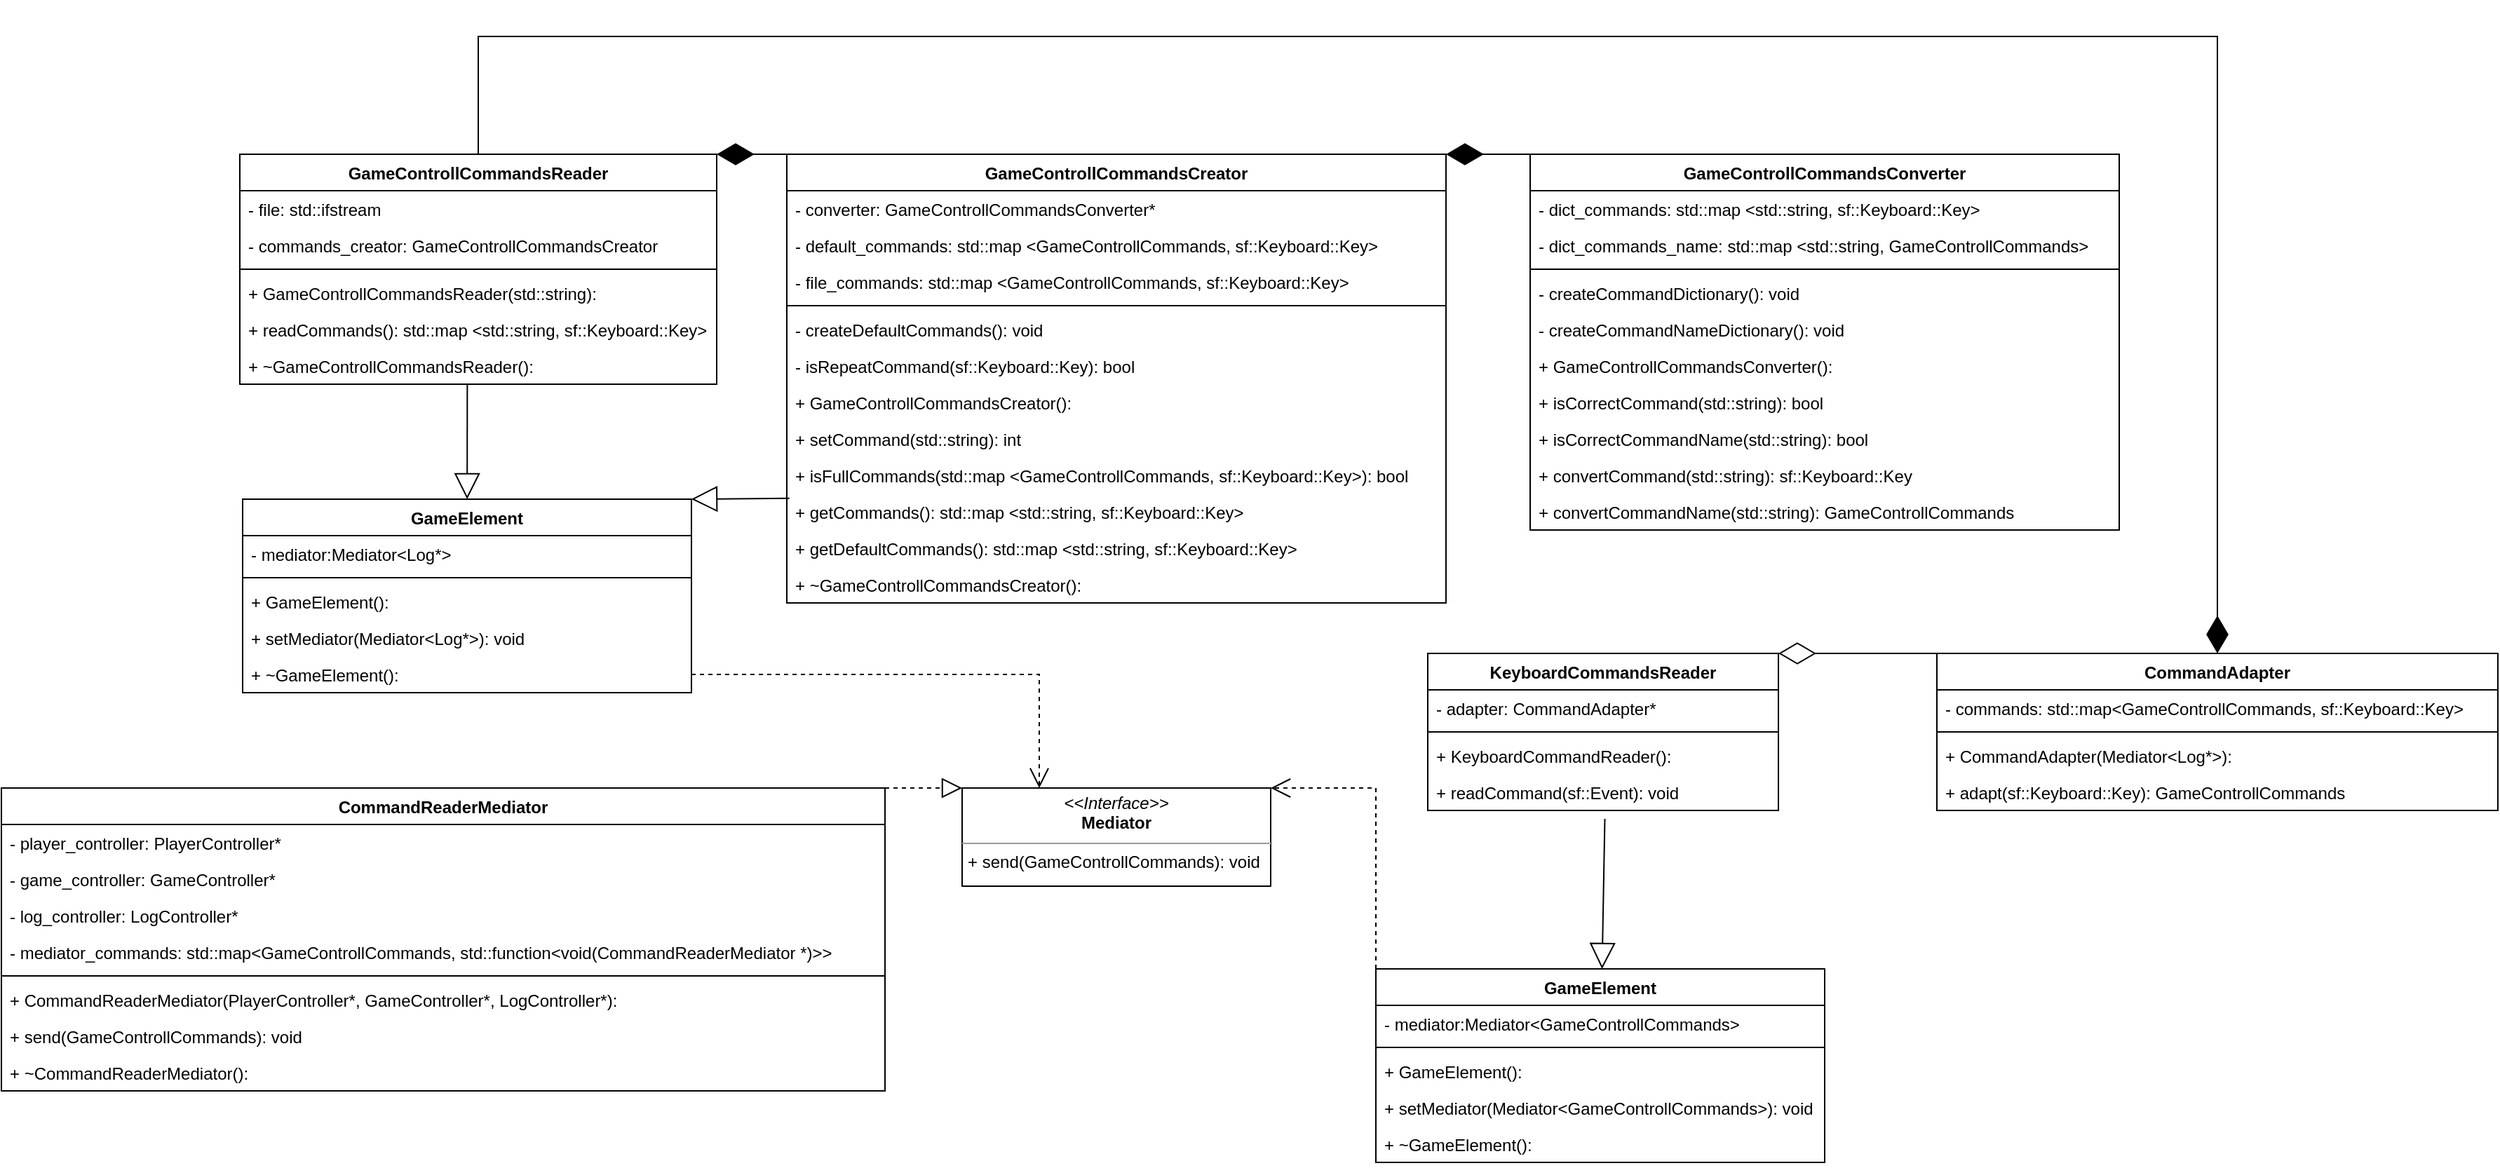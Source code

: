 <mxfile version="20.5.3" type="device"><diagram id="5pETMr7ggomuPAEOyGxc" name="Страница 1"><mxGraphModel dx="1817" dy="1736" grid="1" gridSize="10" guides="1" tooltips="1" connect="1" arrows="1" fold="1" page="1" pageScale="1" pageWidth="827" pageHeight="1169" math="0" shadow="0"><root><mxCell id="0"/><mxCell id="1" parent="0"/><mxCell id="os8yCmTQnhXyeXKbX7u5-1" value="GameControllCommandsCreator" style="swimlane;fontStyle=1;align=center;verticalAlign=top;childLayout=stackLayout;horizontal=1;startSize=26;horizontalStack=0;resizeParent=1;resizeParentMax=0;resizeLast=0;collapsible=1;marginBottom=0;" parent="1" vertex="1"><mxGeometry x="120" y="4" width="470" height="320" as="geometry"/></mxCell><mxCell id="os8yCmTQnhXyeXKbX7u5-2" value="- converter: GameControllCommandsConverter*" style="text;strokeColor=none;fillColor=none;align=left;verticalAlign=top;spacingLeft=4;spacingRight=4;overflow=hidden;rotatable=0;points=[[0,0.5],[1,0.5]];portConstraint=eastwest;" parent="os8yCmTQnhXyeXKbX7u5-1" vertex="1"><mxGeometry y="26" width="470" height="26" as="geometry"/></mxCell><mxCell id="os8yCmTQnhXyeXKbX7u5-5" value="- default_commands: std::map &lt;GameControllCommands, sf::Keyboard::Key&gt;" style="text;strokeColor=none;fillColor=none;align=left;verticalAlign=top;spacingLeft=4;spacingRight=4;overflow=hidden;rotatable=0;points=[[0,0.5],[1,0.5]];portConstraint=eastwest;" parent="os8yCmTQnhXyeXKbX7u5-1" vertex="1"><mxGeometry y="52" width="470" height="26" as="geometry"/></mxCell><mxCell id="VUIi0vICtBIX9b0vdYAU-13" value="- file_commands: std::map &lt;GameControllCommands, sf::Keyboard::Key&gt;" style="text;strokeColor=none;fillColor=none;align=left;verticalAlign=top;spacingLeft=4;spacingRight=4;overflow=hidden;rotatable=0;points=[[0,0.5],[1,0.5]];portConstraint=eastwest;" parent="os8yCmTQnhXyeXKbX7u5-1" vertex="1"><mxGeometry y="78" width="470" height="26" as="geometry"/></mxCell><mxCell id="os8yCmTQnhXyeXKbX7u5-3" value="" style="line;strokeWidth=1;fillColor=none;align=left;verticalAlign=middle;spacingTop=-1;spacingLeft=3;spacingRight=3;rotatable=0;labelPosition=right;points=[];portConstraint=eastwest;strokeColor=inherit;" parent="os8yCmTQnhXyeXKbX7u5-1" vertex="1"><mxGeometry y="104" width="470" height="8" as="geometry"/></mxCell><mxCell id="os8yCmTQnhXyeXKbX7u5-10" value="- createDefaultCommands(): void" style="text;strokeColor=none;fillColor=none;align=left;verticalAlign=top;spacingLeft=4;spacingRight=4;overflow=hidden;rotatable=0;points=[[0,0.5],[1,0.5]];portConstraint=eastwest;" parent="os8yCmTQnhXyeXKbX7u5-1" vertex="1"><mxGeometry y="112" width="470" height="26" as="geometry"/></mxCell><mxCell id="VUIi0vICtBIX9b0vdYAU-14" value="- isRepeatCommand(sf::Keyboard::Key): bool" style="text;strokeColor=none;fillColor=none;align=left;verticalAlign=top;spacingLeft=4;spacingRight=4;overflow=hidden;rotatable=0;points=[[0,0.5],[1,0.5]];portConstraint=eastwest;" parent="os8yCmTQnhXyeXKbX7u5-1" vertex="1"><mxGeometry y="138" width="470" height="26" as="geometry"/></mxCell><mxCell id="os8yCmTQnhXyeXKbX7u5-4" value="+ GameControllCommandsCreator():" style="text;strokeColor=none;fillColor=none;align=left;verticalAlign=top;spacingLeft=4;spacingRight=4;overflow=hidden;rotatable=0;points=[[0,0.5],[1,0.5]];portConstraint=eastwest;" parent="os8yCmTQnhXyeXKbX7u5-1" vertex="1"><mxGeometry y="164" width="470" height="26" as="geometry"/></mxCell><mxCell id="os8yCmTQnhXyeXKbX7u5-6" value="+ setCommand(std::string): int" style="text;strokeColor=none;fillColor=none;align=left;verticalAlign=top;spacingLeft=4;spacingRight=4;overflow=hidden;rotatable=0;points=[[0,0.5],[1,0.5]];portConstraint=eastwest;" parent="os8yCmTQnhXyeXKbX7u5-1" vertex="1"><mxGeometry y="190" width="470" height="26" as="geometry"/></mxCell><mxCell id="VUIi0vICtBIX9b0vdYAU-15" value="+ isFullCommands(std::map &lt;GameControllCommands, sf::Keyboard::Key&gt;): bool" style="text;strokeColor=none;fillColor=none;align=left;verticalAlign=top;spacingLeft=4;spacingRight=4;overflow=hidden;rotatable=0;points=[[0,0.5],[1,0.5]];portConstraint=eastwest;" parent="os8yCmTQnhXyeXKbX7u5-1" vertex="1"><mxGeometry y="216" width="470" height="26" as="geometry"/></mxCell><mxCell id="os8yCmTQnhXyeXKbX7u5-8" value="+ getCommands(): std::map &lt;std::string, sf::Keyboard::Key&gt;" style="text;strokeColor=none;fillColor=none;align=left;verticalAlign=top;spacingLeft=4;spacingRight=4;overflow=hidden;rotatable=0;points=[[0,0.5],[1,0.5]];portConstraint=eastwest;" parent="os8yCmTQnhXyeXKbX7u5-1" vertex="1"><mxGeometry y="242" width="470" height="26" as="geometry"/></mxCell><mxCell id="VUIi0vICtBIX9b0vdYAU-16" value="+ getDefaultCommands(): std::map &lt;std::string, sf::Keyboard::Key&gt;" style="text;strokeColor=none;fillColor=none;align=left;verticalAlign=top;spacingLeft=4;spacingRight=4;overflow=hidden;rotatable=0;points=[[0,0.5],[1,0.5]];portConstraint=eastwest;" parent="os8yCmTQnhXyeXKbX7u5-1" vertex="1"><mxGeometry y="268" width="470" height="26" as="geometry"/></mxCell><mxCell id="PeL8q4kvKBxRndhbo31r-11" value="+ ~GameControllCommandsCreator():" style="text;strokeColor=none;fillColor=none;align=left;verticalAlign=top;spacingLeft=4;spacingRight=4;overflow=hidden;rotatable=0;points=[[0,0.5],[1,0.5]];portConstraint=eastwest;" parent="os8yCmTQnhXyeXKbX7u5-1" vertex="1"><mxGeometry y="294" width="470" height="26" as="geometry"/></mxCell><mxCell id="os8yCmTQnhXyeXKbX7u5-11" value="GameControllCommandsReader" style="swimlane;fontStyle=1;align=center;verticalAlign=top;childLayout=stackLayout;horizontal=1;startSize=26;horizontalStack=0;resizeParent=1;resizeParentMax=0;resizeLast=0;collapsible=1;marginBottom=0;" parent="1" vertex="1"><mxGeometry x="-270" y="4" width="340" height="164" as="geometry"/></mxCell><mxCell id="os8yCmTQnhXyeXKbX7u5-12" value="- file: std::ifstream" style="text;strokeColor=none;fillColor=none;align=left;verticalAlign=top;spacingLeft=4;spacingRight=4;overflow=hidden;rotatable=0;points=[[0,0.5],[1,0.5]];portConstraint=eastwest;" parent="os8yCmTQnhXyeXKbX7u5-11" vertex="1"><mxGeometry y="26" width="340" height="26" as="geometry"/></mxCell><mxCell id="os8yCmTQnhXyeXKbX7u5-15" value="- commands_creator: GameControllCommandsCreator" style="text;strokeColor=none;fillColor=none;align=left;verticalAlign=top;spacingLeft=4;spacingRight=4;overflow=hidden;rotatable=0;points=[[0,0.5],[1,0.5]];portConstraint=eastwest;" parent="os8yCmTQnhXyeXKbX7u5-11" vertex="1"><mxGeometry y="52" width="340" height="26" as="geometry"/></mxCell><mxCell id="os8yCmTQnhXyeXKbX7u5-13" value="" style="line;strokeWidth=1;fillColor=none;align=left;verticalAlign=middle;spacingTop=-1;spacingLeft=3;spacingRight=3;rotatable=0;labelPosition=right;points=[];portConstraint=eastwest;strokeColor=inherit;" parent="os8yCmTQnhXyeXKbX7u5-11" vertex="1"><mxGeometry y="78" width="340" height="8" as="geometry"/></mxCell><mxCell id="os8yCmTQnhXyeXKbX7u5-14" value="+ GameControllCommandsReader(std::string):" style="text;strokeColor=none;fillColor=none;align=left;verticalAlign=top;spacingLeft=4;spacingRight=4;overflow=hidden;rotatable=0;points=[[0,0.5],[1,0.5]];portConstraint=eastwest;" parent="os8yCmTQnhXyeXKbX7u5-11" vertex="1"><mxGeometry y="86" width="340" height="26" as="geometry"/></mxCell><mxCell id="os8yCmTQnhXyeXKbX7u5-16" value="+ readCommands(): std::map &lt;std::string, sf::Keyboard::Key&gt;" style="text;strokeColor=none;fillColor=none;align=left;verticalAlign=top;spacingLeft=4;spacingRight=4;overflow=hidden;rotatable=0;points=[[0,0.5],[1,0.5]];portConstraint=eastwest;" parent="os8yCmTQnhXyeXKbX7u5-11" vertex="1"><mxGeometry y="112" width="340" height="26" as="geometry"/></mxCell><mxCell id="os8yCmTQnhXyeXKbX7u5-17" value="+ ~GameControllCommandsReader():" style="text;strokeColor=none;fillColor=none;align=left;verticalAlign=top;spacingLeft=4;spacingRight=4;overflow=hidden;rotatable=0;points=[[0,0.5],[1,0.5]];portConstraint=eastwest;" parent="os8yCmTQnhXyeXKbX7u5-11" vertex="1"><mxGeometry y="138" width="340" height="26" as="geometry"/></mxCell><mxCell id="os8yCmTQnhXyeXKbX7u5-18" value="KeyboardCommandsReader" style="swimlane;fontStyle=1;align=center;verticalAlign=top;childLayout=stackLayout;horizontal=1;startSize=26;horizontalStack=0;resizeParent=1;resizeParentMax=0;resizeLast=0;collapsible=1;marginBottom=0;" parent="1" vertex="1"><mxGeometry x="577" y="360" width="250" height="112" as="geometry"/></mxCell><mxCell id="VUIi0vICtBIX9b0vdYAU-11" value="- adapter: CommandAdapter*" style="text;strokeColor=none;fillColor=none;align=left;verticalAlign=top;spacingLeft=4;spacingRight=4;overflow=hidden;rotatable=0;points=[[0,0.5],[1,0.5]];portConstraint=eastwest;" parent="os8yCmTQnhXyeXKbX7u5-18" vertex="1"><mxGeometry y="26" width="250" height="26" as="geometry"/></mxCell><mxCell id="os8yCmTQnhXyeXKbX7u5-20" value="" style="line;strokeWidth=1;fillColor=none;align=left;verticalAlign=middle;spacingTop=-1;spacingLeft=3;spacingRight=3;rotatable=0;labelPosition=right;points=[];portConstraint=eastwest;strokeColor=inherit;" parent="os8yCmTQnhXyeXKbX7u5-18" vertex="1"><mxGeometry y="52" width="250" height="8" as="geometry"/></mxCell><mxCell id="VUIi0vICtBIX9b0vdYAU-12" value="+ KeyboardCommandReader():" style="text;strokeColor=none;fillColor=none;align=left;verticalAlign=top;spacingLeft=4;spacingRight=4;overflow=hidden;rotatable=0;points=[[0,0.5],[1,0.5]];portConstraint=eastwest;" parent="os8yCmTQnhXyeXKbX7u5-18" vertex="1"><mxGeometry y="60" width="250" height="26" as="geometry"/></mxCell><mxCell id="os8yCmTQnhXyeXKbX7u5-21" value="+ readCommand(sf::Event): void" style="text;strokeColor=none;fillColor=none;align=left;verticalAlign=top;spacingLeft=4;spacingRight=4;overflow=hidden;rotatable=0;points=[[0,0.5],[1,0.5]];portConstraint=eastwest;" parent="os8yCmTQnhXyeXKbX7u5-18" vertex="1"><mxGeometry y="86" width="250" height="26" as="geometry"/></mxCell><mxCell id="os8yCmTQnhXyeXKbX7u5-22" value="GameElement" style="swimlane;fontStyle=1;align=center;verticalAlign=top;childLayout=stackLayout;horizontal=1;startSize=26;horizontalStack=0;resizeParent=1;resizeParentMax=0;resizeLast=0;collapsible=1;marginBottom=0;" parent="1" vertex="1"><mxGeometry x="540" y="585" width="320" height="138" as="geometry"/></mxCell><mxCell id="os8yCmTQnhXyeXKbX7u5-24" value="- mediator:Mediator&lt;GameControllCommands&gt;" style="text;strokeColor=none;fillColor=none;align=left;verticalAlign=top;spacingLeft=4;spacingRight=4;overflow=hidden;rotatable=0;points=[[0,0.5],[1,0.5]];portConstraint=eastwest;" parent="os8yCmTQnhXyeXKbX7u5-22" vertex="1"><mxGeometry y="26" width="320" height="26" as="geometry"/></mxCell><mxCell id="os8yCmTQnhXyeXKbX7u5-26" value="" style="line;strokeWidth=1;fillColor=none;align=left;verticalAlign=middle;spacingTop=-1;spacingLeft=3;spacingRight=3;rotatable=0;labelPosition=right;points=[];portConstraint=eastwest;strokeColor=inherit;" parent="os8yCmTQnhXyeXKbX7u5-22" vertex="1"><mxGeometry y="52" width="320" height="8" as="geometry"/></mxCell><mxCell id="os8yCmTQnhXyeXKbX7u5-27" value="+ GameElement():" style="text;strokeColor=none;fillColor=none;align=left;verticalAlign=top;spacingLeft=4;spacingRight=4;overflow=hidden;rotatable=0;points=[[0,0.5],[1,0.5]];portConstraint=eastwest;" parent="os8yCmTQnhXyeXKbX7u5-22" vertex="1"><mxGeometry y="60" width="320" height="26" as="geometry"/></mxCell><mxCell id="os8yCmTQnhXyeXKbX7u5-28" value="+ setMediator(Mediator&lt;GameControllCommands&gt;): void" style="text;strokeColor=none;fillColor=none;align=left;verticalAlign=top;spacingLeft=4;spacingRight=4;overflow=hidden;rotatable=0;points=[[0,0.5],[1,0.5]];portConstraint=eastwest;" parent="os8yCmTQnhXyeXKbX7u5-22" vertex="1"><mxGeometry y="86" width="320" height="26" as="geometry"/></mxCell><mxCell id="os8yCmTQnhXyeXKbX7u5-29" value="+ ~GameElement():" style="text;strokeColor=none;fillColor=none;align=left;verticalAlign=top;spacingLeft=4;spacingRight=4;overflow=hidden;rotatable=0;points=[[0,0.5],[1,0.5]];portConstraint=eastwest;" parent="os8yCmTQnhXyeXKbX7u5-22" vertex="1"><mxGeometry y="112" width="320" height="26" as="geometry"/></mxCell><mxCell id="os8yCmTQnhXyeXKbX7u5-30" value="&lt;p style=&quot;margin:0px;margin-top:4px;text-align:center;&quot;&gt;&lt;i&gt;&amp;lt;&amp;lt;Interface&amp;gt;&amp;gt;&lt;/i&gt;&lt;br&gt;&lt;b&gt;Mediator&lt;/b&gt;&lt;/p&gt;&lt;hr size=&quot;1&quot;&gt;&lt;p style=&quot;margin:0px;margin-left:4px;&quot;&gt;+ send(GameControllCommands): void&lt;/p&gt;" style="verticalAlign=top;align=left;overflow=fill;fontSize=12;fontFamily=Helvetica;html=1;" parent="1" vertex="1"><mxGeometry x="245" y="456" width="220" height="70" as="geometry"/></mxCell><mxCell id="os8yCmTQnhXyeXKbX7u5-31" value="CommandReaderMediator" style="swimlane;fontStyle=1;align=center;verticalAlign=top;childLayout=stackLayout;horizontal=1;startSize=26;horizontalStack=0;resizeParent=1;resizeParentMax=0;resizeLast=0;collapsible=1;marginBottom=0;" parent="1" vertex="1"><mxGeometry x="-440" y="456" width="630" height="216" as="geometry"/></mxCell><mxCell id="os8yCmTQnhXyeXKbX7u5-32" value="- player_controller: PlayerController*" style="text;strokeColor=none;fillColor=none;align=left;verticalAlign=top;spacingLeft=4;spacingRight=4;overflow=hidden;rotatable=0;points=[[0,0.5],[1,0.5]];portConstraint=eastwest;" parent="os8yCmTQnhXyeXKbX7u5-31" vertex="1"><mxGeometry y="26" width="630" height="26" as="geometry"/></mxCell><mxCell id="os8yCmTQnhXyeXKbX7u5-37" value="- game_controller: GameController*" style="text;strokeColor=none;fillColor=none;align=left;verticalAlign=top;spacingLeft=4;spacingRight=4;overflow=hidden;rotatable=0;points=[[0,0.5],[1,0.5]];portConstraint=eastwest;" parent="os8yCmTQnhXyeXKbX7u5-31" vertex="1"><mxGeometry y="52" width="630" height="26" as="geometry"/></mxCell><mxCell id="os8yCmTQnhXyeXKbX7u5-38" value="- log_controller: LogController*" style="text;strokeColor=none;fillColor=none;align=left;verticalAlign=top;spacingLeft=4;spacingRight=4;overflow=hidden;rotatable=0;points=[[0,0.5],[1,0.5]];portConstraint=eastwest;" parent="os8yCmTQnhXyeXKbX7u5-31" vertex="1"><mxGeometry y="78" width="630" height="26" as="geometry"/></mxCell><mxCell id="os8yCmTQnhXyeXKbX7u5-39" value="- mediator_commands: std::map&lt;GameControllCommands, std::function&lt;void(CommandReaderMediator *)&gt;&gt;" style="text;strokeColor=none;fillColor=none;align=left;verticalAlign=top;spacingLeft=4;spacingRight=4;overflow=hidden;rotatable=0;points=[[0,0.5],[1,0.5]];portConstraint=eastwest;" parent="os8yCmTQnhXyeXKbX7u5-31" vertex="1"><mxGeometry y="104" width="630" height="26" as="geometry"/></mxCell><mxCell id="os8yCmTQnhXyeXKbX7u5-33" value="" style="line;strokeWidth=1;fillColor=none;align=left;verticalAlign=middle;spacingTop=-1;spacingLeft=3;spacingRight=3;rotatable=0;labelPosition=right;points=[];portConstraint=eastwest;strokeColor=inherit;" parent="os8yCmTQnhXyeXKbX7u5-31" vertex="1"><mxGeometry y="130" width="630" height="8" as="geometry"/></mxCell><mxCell id="os8yCmTQnhXyeXKbX7u5-34" value="+ CommandReaderMediator(PlayerController*, GameController*, LogController*):" style="text;strokeColor=none;fillColor=none;align=left;verticalAlign=top;spacingLeft=4;spacingRight=4;overflow=hidden;rotatable=0;points=[[0,0.5],[1,0.5]];portConstraint=eastwest;" parent="os8yCmTQnhXyeXKbX7u5-31" vertex="1"><mxGeometry y="138" width="630" height="26" as="geometry"/></mxCell><mxCell id="os8yCmTQnhXyeXKbX7u5-35" value="+ send(GameControllCommands): void" style="text;strokeColor=none;fillColor=none;align=left;verticalAlign=top;spacingLeft=4;spacingRight=4;overflow=hidden;rotatable=0;points=[[0,0.5],[1,0.5]];portConstraint=eastwest;" parent="os8yCmTQnhXyeXKbX7u5-31" vertex="1"><mxGeometry y="164" width="630" height="26" as="geometry"/></mxCell><mxCell id="os8yCmTQnhXyeXKbX7u5-36" value="+ ~CommandReaderMediator():" style="text;strokeColor=none;fillColor=none;align=left;verticalAlign=top;spacingLeft=4;spacingRight=4;overflow=hidden;rotatable=0;points=[[0,0.5],[1,0.5]];portConstraint=eastwest;" parent="os8yCmTQnhXyeXKbX7u5-31" vertex="1"><mxGeometry y="190" width="630" height="26" as="geometry"/></mxCell><mxCell id="os8yCmTQnhXyeXKbX7u5-40" value="" style="endArrow=block;dashed=1;endFill=0;endSize=12;html=1;rounded=0;exitX=1;exitY=0;exitDx=0;exitDy=0;entryX=0;entryY=0;entryDx=0;entryDy=0;" parent="1" source="os8yCmTQnhXyeXKbX7u5-31" target="os8yCmTQnhXyeXKbX7u5-30" edge="1"><mxGeometry width="160" relative="1" as="geometry"><mxPoint x="140" y="480" as="sourcePoint"/><mxPoint x="260" y="480" as="targetPoint"/></mxGeometry></mxCell><mxCell id="os8yCmTQnhXyeXKbX7u5-41" value="Use" style="endArrow=open;endSize=12;dashed=1;html=1;rounded=0;entryX=1;entryY=0;entryDx=0;entryDy=0;exitX=0;exitY=0;exitDx=0;exitDy=0;fontColor=none;noLabel=1;" parent="1" source="os8yCmTQnhXyeXKbX7u5-22" target="os8yCmTQnhXyeXKbX7u5-30" edge="1"><mxGeometry width="160" relative="1" as="geometry"><mxPoint x="510" y="540" as="sourcePoint"/><mxPoint x="550" y="480" as="targetPoint"/><Array as="points"><mxPoint x="540" y="456"/></Array></mxGeometry></mxCell><mxCell id="os8yCmTQnhXyeXKbX7u5-42" value="Extends" style="endArrow=block;endSize=16;endFill=0;html=1;rounded=0;fontColor=none;noLabel=1;exitX=0.505;exitY=1.231;exitDx=0;exitDy=0;exitPerimeter=0;" parent="1" source="os8yCmTQnhXyeXKbX7u5-21" target="os8yCmTQnhXyeXKbX7u5-22" edge="1"><mxGeometry width="160" relative="1" as="geometry"><mxPoint x="695" y="450" as="sourcePoint"/><mxPoint x="550" y="480" as="targetPoint"/></mxGeometry></mxCell><mxCell id="os8yCmTQnhXyeXKbX7u5-43" value="" style="endArrow=diamondThin;endFill=1;endSize=24;html=1;rounded=0;fontColor=none;exitX=0.5;exitY=0;exitDx=0;exitDy=0;" parent="1" source="os8yCmTQnhXyeXKbX7u5-11" target="VUIi0vICtBIX9b0vdYAU-1" edge="1"><mxGeometry width="160" relative="1" as="geometry"><mxPoint x="-99.32" y="332.21" as="sourcePoint"/><mxPoint x="-99" y="448" as="targetPoint"/><Array as="points"><mxPoint x="-100" y="-80"/><mxPoint x="1140" y="-80"/></Array></mxGeometry></mxCell><mxCell id="os8yCmTQnhXyeXKbX7u5-44" value="" style="endArrow=diamondThin;endFill=1;endSize=24;html=1;rounded=0;fontColor=none;entryX=1;entryY=0;entryDx=0;entryDy=0;exitX=0;exitY=0;exitDx=0;exitDy=0;" parent="1" source="os8yCmTQnhXyeXKbX7u5-1" target="os8yCmTQnhXyeXKbX7u5-11" edge="1"><mxGeometry width="160" relative="1" as="geometry"><mxPoint x="160" y="250" as="sourcePoint"/><mxPoint x="200" y="160" as="targetPoint"/></mxGeometry></mxCell><mxCell id="PeL8q4kvKBxRndhbo31r-1" value="GameControllCommandsConverter" style="swimlane;fontStyle=1;align=center;verticalAlign=top;childLayout=stackLayout;horizontal=1;startSize=26;horizontalStack=0;resizeParent=1;resizeParentMax=0;resizeLast=0;collapsible=1;marginBottom=0;" parent="1" vertex="1"><mxGeometry x="650" y="4" width="420" height="268" as="geometry"/></mxCell><mxCell id="PeL8q4kvKBxRndhbo31r-2" value="- dict_commands: std::map &lt;std::string, sf::Keyboard::Key&gt;" style="text;strokeColor=none;fillColor=none;align=left;verticalAlign=top;spacingLeft=4;spacingRight=4;overflow=hidden;rotatable=0;points=[[0,0.5],[1,0.5]];portConstraint=eastwest;" parent="PeL8q4kvKBxRndhbo31r-1" vertex="1"><mxGeometry y="26" width="420" height="26" as="geometry"/></mxCell><mxCell id="VUIi0vICtBIX9b0vdYAU-10" value="- dict_commands_name: std::map &lt;std::string, GameControllCommands&gt;" style="text;strokeColor=none;fillColor=none;align=left;verticalAlign=top;spacingLeft=4;spacingRight=4;overflow=hidden;rotatable=0;points=[[0,0.5],[1,0.5]];portConstraint=eastwest;" parent="PeL8q4kvKBxRndhbo31r-1" vertex="1"><mxGeometry y="52" width="420" height="26" as="geometry"/></mxCell><mxCell id="PeL8q4kvKBxRndhbo31r-4" value="" style="line;strokeWidth=1;fillColor=none;align=left;verticalAlign=middle;spacingTop=-1;spacingLeft=3;spacingRight=3;rotatable=0;labelPosition=right;points=[];portConstraint=eastwest;strokeColor=inherit;" parent="PeL8q4kvKBxRndhbo31r-1" vertex="1"><mxGeometry y="78" width="420" height="8" as="geometry"/></mxCell><mxCell id="PeL8q4kvKBxRndhbo31r-5" value="- createCommandDictionary(): void" style="text;strokeColor=none;fillColor=none;align=left;verticalAlign=top;spacingLeft=4;spacingRight=4;overflow=hidden;rotatable=0;points=[[0,0.5],[1,0.5]];portConstraint=eastwest;" parent="PeL8q4kvKBxRndhbo31r-1" vertex="1"><mxGeometry y="86" width="420" height="26" as="geometry"/></mxCell><mxCell id="VUIi0vICtBIX9b0vdYAU-17" value="- createCommandNameDictionary(): void" style="text;strokeColor=none;fillColor=none;align=left;verticalAlign=top;spacingLeft=4;spacingRight=4;overflow=hidden;rotatable=0;points=[[0,0.5],[1,0.5]];portConstraint=eastwest;" parent="PeL8q4kvKBxRndhbo31r-1" vertex="1"><mxGeometry y="112" width="420" height="26" as="geometry"/></mxCell><mxCell id="PeL8q4kvKBxRndhbo31r-7" value="+ GameControllCommandsConverter():" style="text;strokeColor=none;fillColor=none;align=left;verticalAlign=top;spacingLeft=4;spacingRight=4;overflow=hidden;rotatable=0;points=[[0,0.5],[1,0.5]];portConstraint=eastwest;" parent="PeL8q4kvKBxRndhbo31r-1" vertex="1"><mxGeometry y="138" width="420" height="26" as="geometry"/></mxCell><mxCell id="VUIi0vICtBIX9b0vdYAU-18" value="+ isCorrectCommand(std::string): bool" style="text;strokeColor=none;fillColor=none;align=left;verticalAlign=top;spacingLeft=4;spacingRight=4;overflow=hidden;rotatable=0;points=[[0,0.5],[1,0.5]];portConstraint=eastwest;" parent="PeL8q4kvKBxRndhbo31r-1" vertex="1"><mxGeometry y="164" width="420" height="26" as="geometry"/></mxCell><mxCell id="VUIi0vICtBIX9b0vdYAU-19" value="+ isCorrectCommandName(std::string): bool" style="text;strokeColor=none;fillColor=none;align=left;verticalAlign=top;spacingLeft=4;spacingRight=4;overflow=hidden;rotatable=0;points=[[0,0.5],[1,0.5]];portConstraint=eastwest;" parent="PeL8q4kvKBxRndhbo31r-1" vertex="1"><mxGeometry y="190" width="420" height="26" as="geometry"/></mxCell><mxCell id="PeL8q4kvKBxRndhbo31r-9" value="+ convertCommand(std::string): sf::Keyboard::Key" style="text;strokeColor=none;fillColor=none;align=left;verticalAlign=top;spacingLeft=4;spacingRight=4;overflow=hidden;rotatable=0;points=[[0,0.5],[1,0.5]];portConstraint=eastwest;" parent="PeL8q4kvKBxRndhbo31r-1" vertex="1"><mxGeometry y="216" width="420" height="26" as="geometry"/></mxCell><mxCell id="VUIi0vICtBIX9b0vdYAU-20" value="+ convertCommandName(std::string): GameControllCommands" style="text;strokeColor=none;fillColor=none;align=left;verticalAlign=top;spacingLeft=4;spacingRight=4;overflow=hidden;rotatable=0;points=[[0,0.5],[1,0.5]];portConstraint=eastwest;" parent="PeL8q4kvKBxRndhbo31r-1" vertex="1"><mxGeometry y="242" width="420" height="26" as="geometry"/></mxCell><mxCell id="PeL8q4kvKBxRndhbo31r-12" value="" style="endArrow=diamondThin;endFill=1;endSize=24;html=1;rounded=0;fontColor=none;entryX=1;entryY=0;entryDx=0;entryDy=0;exitX=0;exitY=0;exitDx=0;exitDy=0;" parent="1" source="PeL8q4kvKBxRndhbo31r-1" target="os8yCmTQnhXyeXKbX7u5-1" edge="1"><mxGeometry width="160" relative="1" as="geometry"><mxPoint x="130" y="170" as="sourcePoint"/><mxPoint x="80" y="170" as="targetPoint"/></mxGeometry></mxCell><mxCell id="VUIi0vICtBIX9b0vdYAU-1" value="CommandAdapter" style="swimlane;fontStyle=1;align=center;verticalAlign=top;childLayout=stackLayout;horizontal=1;startSize=26;horizontalStack=0;resizeParent=1;resizeParentMax=0;resizeLast=0;collapsible=1;marginBottom=0;" parent="1" vertex="1"><mxGeometry x="940" y="360" width="400" height="112" as="geometry"/></mxCell><mxCell id="VUIi0vICtBIX9b0vdYAU-2" value="- commands: std::map&lt;GameControllCommands, sf::Keyboard::Key&gt;&#10;" style="text;strokeColor=none;fillColor=none;align=left;verticalAlign=top;spacingLeft=4;spacingRight=4;overflow=hidden;rotatable=0;points=[[0,0.5],[1,0.5]];portConstraint=eastwest;" parent="VUIi0vICtBIX9b0vdYAU-1" vertex="1"><mxGeometry y="26" width="400" height="26" as="geometry"/></mxCell><mxCell id="VUIi0vICtBIX9b0vdYAU-3" value="" style="line;strokeWidth=1;fillColor=none;align=left;verticalAlign=middle;spacingTop=-1;spacingLeft=3;spacingRight=3;rotatable=0;labelPosition=right;points=[];portConstraint=eastwest;strokeColor=inherit;" parent="VUIi0vICtBIX9b0vdYAU-1" vertex="1"><mxGeometry y="52" width="400" height="8" as="geometry"/></mxCell><mxCell id="VUIi0vICtBIX9b0vdYAU-4" value="+ CommandAdapter(Mediator&lt;Log*&gt;):" style="text;strokeColor=none;fillColor=none;align=left;verticalAlign=top;spacingLeft=4;spacingRight=4;overflow=hidden;rotatable=0;points=[[0,0.5],[1,0.5]];portConstraint=eastwest;" parent="VUIi0vICtBIX9b0vdYAU-1" vertex="1"><mxGeometry y="60" width="400" height="26" as="geometry"/></mxCell><mxCell id="VUIi0vICtBIX9b0vdYAU-5" value="+ adapt(sf::Keyboard::Key): GameControllCommands" style="text;strokeColor=none;fillColor=none;align=left;verticalAlign=top;spacingLeft=4;spacingRight=4;overflow=hidden;rotatable=0;points=[[0,0.5],[1,0.5]];portConstraint=eastwest;" parent="VUIi0vICtBIX9b0vdYAU-1" vertex="1"><mxGeometry y="86" width="400" height="26" as="geometry"/></mxCell><mxCell id="VUIi0vICtBIX9b0vdYAU-21" value="GameElement" style="swimlane;fontStyle=1;align=center;verticalAlign=top;childLayout=stackLayout;horizontal=1;startSize=26;horizontalStack=0;resizeParent=1;resizeParentMax=0;resizeLast=0;collapsible=1;marginBottom=0;" parent="1" vertex="1"><mxGeometry x="-268" y="250" width="320" height="138" as="geometry"/></mxCell><mxCell id="VUIi0vICtBIX9b0vdYAU-22" value="- mediator:Mediator&lt;Log*&gt;" style="text;strokeColor=none;fillColor=none;align=left;verticalAlign=top;spacingLeft=4;spacingRight=4;overflow=hidden;rotatable=0;points=[[0,0.5],[1,0.5]];portConstraint=eastwest;" parent="VUIi0vICtBIX9b0vdYAU-21" vertex="1"><mxGeometry y="26" width="320" height="26" as="geometry"/></mxCell><mxCell id="VUIi0vICtBIX9b0vdYAU-23" value="" style="line;strokeWidth=1;fillColor=none;align=left;verticalAlign=middle;spacingTop=-1;spacingLeft=3;spacingRight=3;rotatable=0;labelPosition=right;points=[];portConstraint=eastwest;strokeColor=inherit;" parent="VUIi0vICtBIX9b0vdYAU-21" vertex="1"><mxGeometry y="52" width="320" height="8" as="geometry"/></mxCell><mxCell id="VUIi0vICtBIX9b0vdYAU-24" value="+ GameElement():" style="text;strokeColor=none;fillColor=none;align=left;verticalAlign=top;spacingLeft=4;spacingRight=4;overflow=hidden;rotatable=0;points=[[0,0.5],[1,0.5]];portConstraint=eastwest;" parent="VUIi0vICtBIX9b0vdYAU-21" vertex="1"><mxGeometry y="60" width="320" height="26" as="geometry"/></mxCell><mxCell id="VUIi0vICtBIX9b0vdYAU-25" value="+ setMediator(Mediator&lt;Log*&gt;): void" style="text;strokeColor=none;fillColor=none;align=left;verticalAlign=top;spacingLeft=4;spacingRight=4;overflow=hidden;rotatable=0;points=[[0,0.5],[1,0.5]];portConstraint=eastwest;" parent="VUIi0vICtBIX9b0vdYAU-21" vertex="1"><mxGeometry y="86" width="320" height="26" as="geometry"/></mxCell><mxCell id="VUIi0vICtBIX9b0vdYAU-26" value="+ ~GameElement():" style="text;strokeColor=none;fillColor=none;align=left;verticalAlign=top;spacingLeft=4;spacingRight=4;overflow=hidden;rotatable=0;points=[[0,0.5],[1,0.5]];portConstraint=eastwest;" parent="VUIi0vICtBIX9b0vdYAU-21" vertex="1"><mxGeometry y="112" width="320" height="26" as="geometry"/></mxCell><mxCell id="VUIi0vICtBIX9b0vdYAU-27" value="Extends" style="endArrow=block;endSize=16;endFill=0;html=1;rounded=0;fontColor=none;noLabel=1;exitX=0.477;exitY=1;exitDx=0;exitDy=0;exitPerimeter=0;" parent="1" source="os8yCmTQnhXyeXKbX7u5-17" target="VUIi0vICtBIX9b0vdYAU-21" edge="1"><mxGeometry width="160" relative="1" as="geometry"><mxPoint x="-99.01" y="199.996" as="sourcePoint"/><mxPoint x="-100.986" y="306.99" as="targetPoint"/></mxGeometry></mxCell><mxCell id="VUIi0vICtBIX9b0vdYAU-28" value="Extends" style="endArrow=block;endSize=16;endFill=0;html=1;rounded=0;fontColor=none;noLabel=1;exitX=0.004;exitY=0.128;exitDx=0;exitDy=0;entryX=1;entryY=0;entryDx=0;entryDy=0;exitPerimeter=0;" parent="1" source="os8yCmTQnhXyeXKbX7u5-8" target="VUIi0vICtBIX9b0vdYAU-21" edge="1"><mxGeometry width="160" relative="1" as="geometry"><mxPoint x="120" y="359.996" as="sourcePoint"/><mxPoint x="118.024" y="466.99" as="targetPoint"/></mxGeometry></mxCell><mxCell id="VUIi0vICtBIX9b0vdYAU-29" value="" style="endArrow=diamondThin;endFill=0;endSize=24;html=1;rounded=0;exitX=0;exitY=0;exitDx=0;exitDy=0;entryX=1;entryY=0;entryDx=0;entryDy=0;" parent="1" source="VUIi0vICtBIX9b0vdYAU-1" target="os8yCmTQnhXyeXKbX7u5-18" edge="1"><mxGeometry width="160" relative="1" as="geometry"><mxPoint x="430" y="300" as="sourcePoint"/><mxPoint x="830" y="370" as="targetPoint"/></mxGeometry></mxCell><mxCell id="VUIi0vICtBIX9b0vdYAU-30" value="Use" style="endArrow=open;endSize=12;dashed=1;html=1;rounded=0;entryX=0.25;entryY=0;entryDx=0;entryDy=0;exitX=1;exitY=0.5;exitDx=0;exitDy=0;fontColor=none;noLabel=1;" parent="1" source="VUIi0vICtBIX9b0vdYAU-26" target="os8yCmTQnhXyeXKbX7u5-30" edge="1"><mxGeometry width="160" relative="1" as="geometry"><mxPoint x="550.0" y="595" as="sourcePoint"/><mxPoint x="475" y="466" as="targetPoint"/><Array as="points"><mxPoint x="300" y="375"/></Array></mxGeometry></mxCell></root></mxGraphModel></diagram></mxfile>